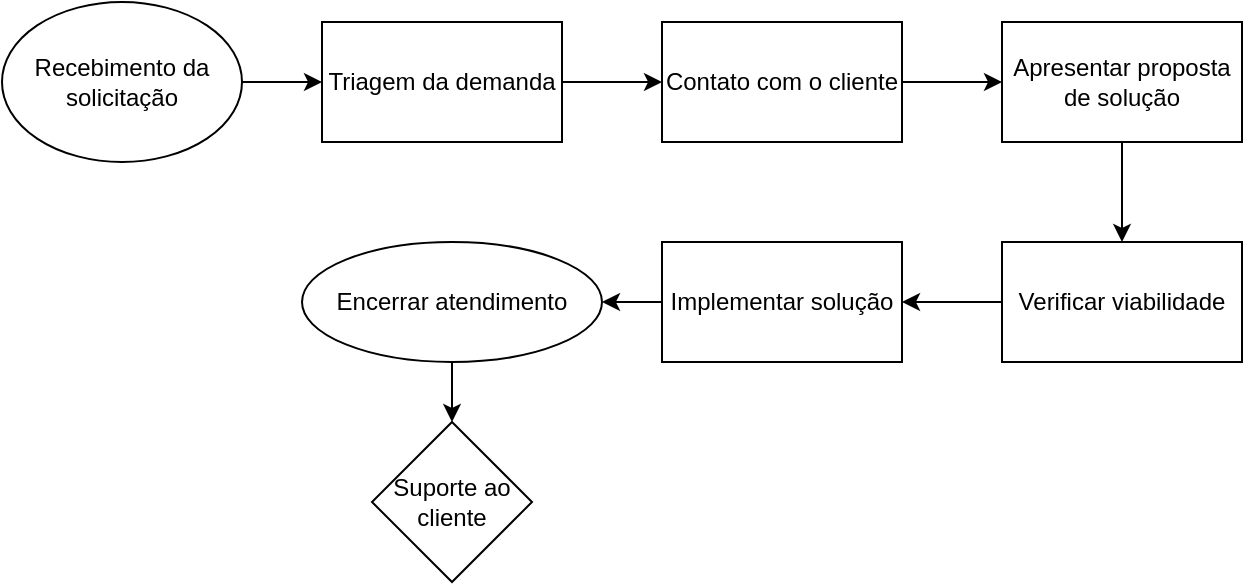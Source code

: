 <mxfile version="26.1.3">
  <diagram name="Página-1" id="_E-2FDhH0u6QRqdeoOJD">
    <mxGraphModel dx="1290" dy="557" grid="1" gridSize="10" guides="1" tooltips="1" connect="1" arrows="1" fold="1" page="1" pageScale="1" pageWidth="827" pageHeight="1169" math="0" shadow="0">
      <root>
        <mxCell id="0" />
        <mxCell id="1" parent="0" />
        <mxCell id="de0c8MzQPEA0LZgdLr68-10" style="edgeStyle=orthogonalEdgeStyle;rounded=0;orthogonalLoop=1;jettySize=auto;html=1;exitX=1;exitY=0.5;exitDx=0;exitDy=0;entryX=0;entryY=0.5;entryDx=0;entryDy=0;" edge="1" parent="1" source="de0c8MzQPEA0LZgdLr68-1" target="de0c8MzQPEA0LZgdLr68-3">
          <mxGeometry relative="1" as="geometry" />
        </mxCell>
        <mxCell id="de0c8MzQPEA0LZgdLr68-1" value="Recebimento da solicitação" style="ellipse;whiteSpace=wrap;html=1;" vertex="1" parent="1">
          <mxGeometry x="40" y="50" width="120" height="80" as="geometry" />
        </mxCell>
        <mxCell id="de0c8MzQPEA0LZgdLr68-11" style="edgeStyle=orthogonalEdgeStyle;rounded=0;orthogonalLoop=1;jettySize=auto;html=1;exitX=1;exitY=0.5;exitDx=0;exitDy=0;entryX=0;entryY=0.5;entryDx=0;entryDy=0;" edge="1" parent="1" source="de0c8MzQPEA0LZgdLr68-3" target="de0c8MzQPEA0LZgdLr68-4">
          <mxGeometry relative="1" as="geometry" />
        </mxCell>
        <mxCell id="de0c8MzQPEA0LZgdLr68-3" value="Triagem da demanda" style="rounded=0;whiteSpace=wrap;html=1;" vertex="1" parent="1">
          <mxGeometry x="200" y="60" width="120" height="60" as="geometry" />
        </mxCell>
        <mxCell id="de0c8MzQPEA0LZgdLr68-12" style="edgeStyle=orthogonalEdgeStyle;rounded=0;orthogonalLoop=1;jettySize=auto;html=1;exitX=1;exitY=0.5;exitDx=0;exitDy=0;entryX=0;entryY=0.5;entryDx=0;entryDy=0;" edge="1" parent="1" source="de0c8MzQPEA0LZgdLr68-4" target="de0c8MzQPEA0LZgdLr68-5">
          <mxGeometry relative="1" as="geometry" />
        </mxCell>
        <mxCell id="de0c8MzQPEA0LZgdLr68-4" value="Contato com o cliente" style="rounded=0;whiteSpace=wrap;html=1;" vertex="1" parent="1">
          <mxGeometry x="370" y="60" width="120" height="60" as="geometry" />
        </mxCell>
        <mxCell id="de0c8MzQPEA0LZgdLr68-13" style="edgeStyle=orthogonalEdgeStyle;rounded=0;orthogonalLoop=1;jettySize=auto;html=1;exitX=0.5;exitY=1;exitDx=0;exitDy=0;entryX=0.5;entryY=0;entryDx=0;entryDy=0;" edge="1" parent="1" source="de0c8MzQPEA0LZgdLr68-5" target="de0c8MzQPEA0LZgdLr68-6">
          <mxGeometry relative="1" as="geometry" />
        </mxCell>
        <mxCell id="de0c8MzQPEA0LZgdLr68-5" value="Apresentar proposta de solução" style="rounded=0;whiteSpace=wrap;html=1;" vertex="1" parent="1">
          <mxGeometry x="540" y="60" width="120" height="60" as="geometry" />
        </mxCell>
        <mxCell id="de0c8MzQPEA0LZgdLr68-14" style="edgeStyle=orthogonalEdgeStyle;rounded=0;orthogonalLoop=1;jettySize=auto;html=1;exitX=0;exitY=0.5;exitDx=0;exitDy=0;entryX=1;entryY=0.5;entryDx=0;entryDy=0;" edge="1" parent="1" source="de0c8MzQPEA0LZgdLr68-6" target="de0c8MzQPEA0LZgdLr68-7">
          <mxGeometry relative="1" as="geometry" />
        </mxCell>
        <mxCell id="de0c8MzQPEA0LZgdLr68-6" value="Verificar viabilidade" style="rounded=0;whiteSpace=wrap;html=1;" vertex="1" parent="1">
          <mxGeometry x="540" y="170" width="120" height="60" as="geometry" />
        </mxCell>
        <mxCell id="de0c8MzQPEA0LZgdLr68-17" style="edgeStyle=orthogonalEdgeStyle;rounded=0;orthogonalLoop=1;jettySize=auto;html=1;exitX=0;exitY=0.5;exitDx=0;exitDy=0;entryX=1;entryY=0.5;entryDx=0;entryDy=0;" edge="1" parent="1" source="de0c8MzQPEA0LZgdLr68-7" target="de0c8MzQPEA0LZgdLr68-15">
          <mxGeometry relative="1" as="geometry" />
        </mxCell>
        <mxCell id="de0c8MzQPEA0LZgdLr68-7" value="Implementar solução" style="rounded=0;whiteSpace=wrap;html=1;" vertex="1" parent="1">
          <mxGeometry x="370" y="170" width="120" height="60" as="geometry" />
        </mxCell>
        <mxCell id="de0c8MzQPEA0LZgdLr68-18" style="edgeStyle=orthogonalEdgeStyle;rounded=0;orthogonalLoop=1;jettySize=auto;html=1;exitX=0.5;exitY=1;exitDx=0;exitDy=0;entryX=0.5;entryY=0;entryDx=0;entryDy=0;" edge="1" parent="1" source="de0c8MzQPEA0LZgdLr68-15" target="de0c8MzQPEA0LZgdLr68-16">
          <mxGeometry relative="1" as="geometry" />
        </mxCell>
        <mxCell id="de0c8MzQPEA0LZgdLr68-15" value="Encerrar atendimento" style="ellipse;whiteSpace=wrap;html=1;" vertex="1" parent="1">
          <mxGeometry x="190" y="170" width="150" height="60" as="geometry" />
        </mxCell>
        <mxCell id="de0c8MzQPEA0LZgdLr68-16" value="Suporte ao cliente" style="rhombus;whiteSpace=wrap;html=1;" vertex="1" parent="1">
          <mxGeometry x="225" y="260" width="80" height="80" as="geometry" />
        </mxCell>
      </root>
    </mxGraphModel>
  </diagram>
</mxfile>
